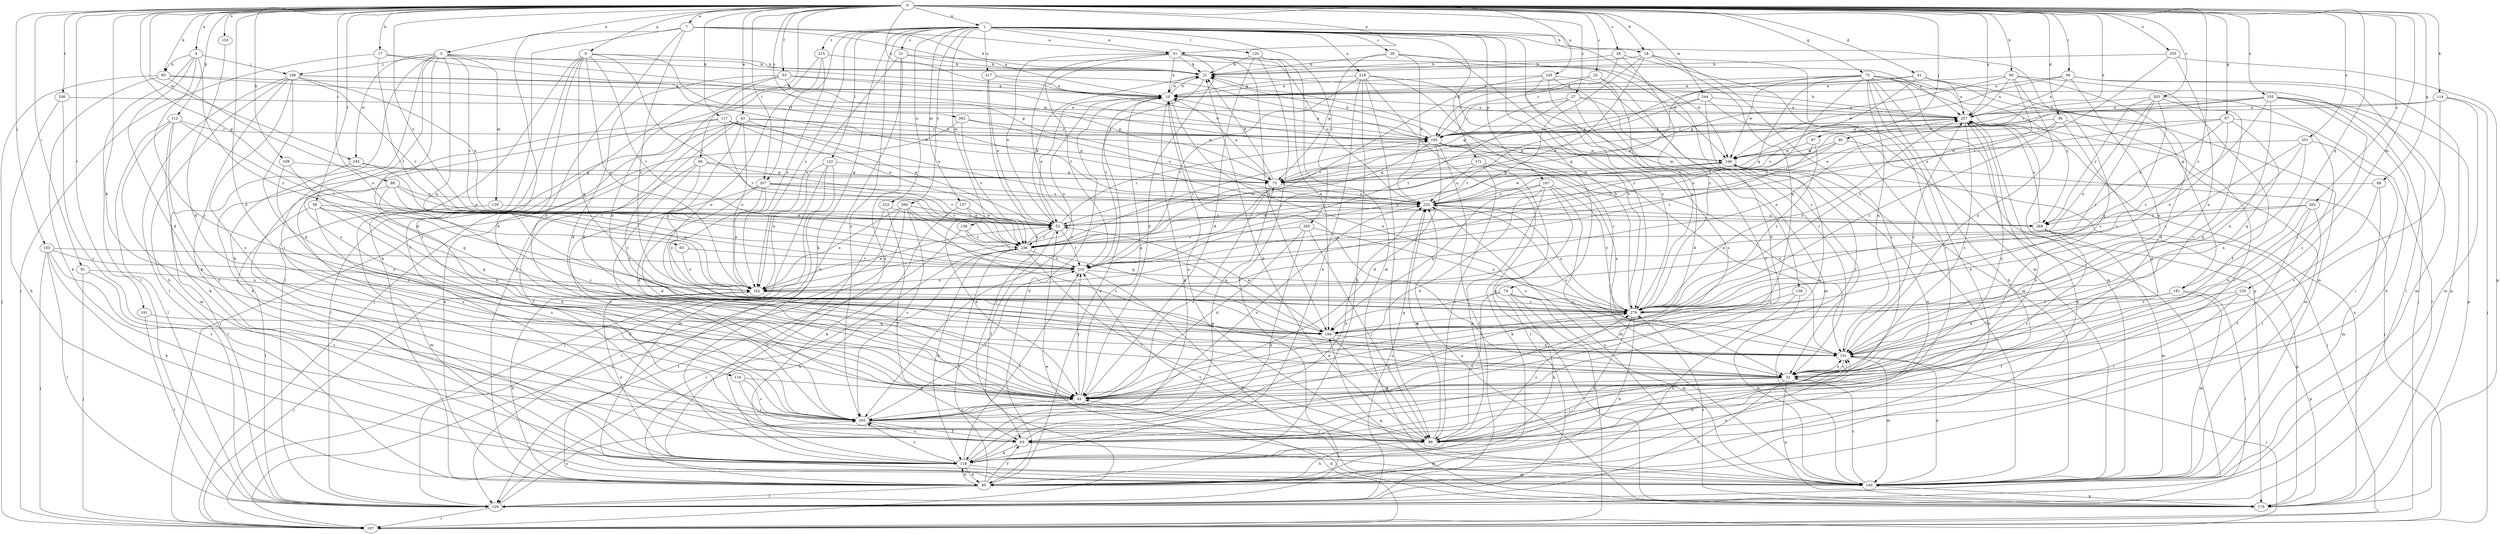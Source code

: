strict digraph  {
0;
1;
3;
4;
7;
9;
10;
17;
18;
21;
23;
26;
27;
28;
31;
32;
36;
41;
42;
43;
46;
51;
52;
53;
58;
60;
63;
65;
67;
68;
73;
74;
75;
80;
83;
85;
88;
91;
94;
96;
97;
103;
106;
107;
109;
112;
114;
116;
117;
118;
120;
122;
129;
135;
136;
137;
138;
139;
140;
145;
151;
153;
155;
162;
167;
171;
173;
181;
184;
191;
195;
201;
202;
203;
205;
206;
207;
215;
216;
217;
218;
223;
225;
236;
244;
245;
246;
255;
257;
262;
265;
266;
268;
279;
0 -> 1  [label=a];
0 -> 3  [label=a];
0 -> 4  [label=a];
0 -> 7  [label=a];
0 -> 9  [label=a];
0 -> 10  [label=a];
0 -> 17  [label=b];
0 -> 18  [label=b];
0 -> 23  [label=c];
0 -> 26  [label=c];
0 -> 27  [label=c];
0 -> 36  [label=d];
0 -> 41  [label=d];
0 -> 42  [label=d];
0 -> 43  [label=e];
0 -> 46  [label=e];
0 -> 51  [label=e];
0 -> 53  [label=f];
0 -> 58  [label=f];
0 -> 60  [label=f];
0 -> 65  [label=g];
0 -> 67  [label=g];
0 -> 68  [label=g];
0 -> 73  [label=g];
0 -> 80  [label=h];
0 -> 83  [label=h];
0 -> 88  [label=i];
0 -> 91  [label=i];
0 -> 94  [label=i];
0 -> 97  [label=j];
0 -> 103  [label=j];
0 -> 109  [label=k];
0 -> 112  [label=k];
0 -> 114  [label=k];
0 -> 116  [label=k];
0 -> 117  [label=k];
0 -> 135  [label=m];
0 -> 145  [label=n];
0 -> 153  [label=o];
0 -> 155  [label=o];
0 -> 181  [label=q];
0 -> 191  [label=r];
0 -> 201  [label=s];
0 -> 202  [label=s];
0 -> 203  [label=s];
0 -> 206  [label=t];
0 -> 207  [label=t];
0 -> 236  [label=v];
0 -> 244  [label=w];
0 -> 245  [label=w];
0 -> 255  [label=x];
0 -> 257  [label=x];
0 -> 262  [label=y];
0 -> 279  [label=z];
1 -> 18  [label=b];
1 -> 28  [label=c];
1 -> 31  [label=c];
1 -> 32  [label=c];
1 -> 51  [label=e];
1 -> 74  [label=g];
1 -> 118  [label=k];
1 -> 120  [label=l];
1 -> 122  [label=l];
1 -> 136  [label=m];
1 -> 137  [label=m];
1 -> 138  [label=m];
1 -> 162  [label=o];
1 -> 167  [label=p];
1 -> 171  [label=p];
1 -> 181  [label=q];
1 -> 205  [label=s];
1 -> 207  [label=t];
1 -> 215  [label=t];
1 -> 217  [label=u];
1 -> 218  [label=u];
1 -> 223  [label=u];
1 -> 265  [label=y];
1 -> 266  [label=y];
3 -> 42  [label=d];
3 -> 96  [label=i];
3 -> 106  [label=j];
3 -> 118  [label=k];
3 -> 139  [label=m];
3 -> 184  [label=q];
3 -> 195  [label=r];
3 -> 205  [label=s];
3 -> 236  [label=v];
3 -> 245  [label=w];
3 -> 246  [label=w];
4 -> 32  [label=c];
4 -> 42  [label=d];
4 -> 83  [label=h];
4 -> 106  [label=j];
4 -> 129  [label=l];
4 -> 279  [label=z];
7 -> 10  [label=a];
7 -> 21  [label=b];
7 -> 42  [label=d];
7 -> 51  [label=e];
7 -> 63  [label=f];
7 -> 85  [label=h];
7 -> 279  [label=z];
9 -> 21  [label=b];
9 -> 42  [label=d];
9 -> 63  [label=f];
9 -> 129  [label=l];
9 -> 162  [label=o];
9 -> 184  [label=q];
9 -> 216  [label=t];
9 -> 225  [label=u];
9 -> 236  [label=v];
10 -> 21  [label=b];
10 -> 52  [label=e];
10 -> 85  [label=h];
10 -> 118  [label=k];
10 -> 151  [label=n];
10 -> 162  [label=o];
10 -> 257  [label=x];
17 -> 21  [label=b];
17 -> 75  [label=g];
17 -> 107  [label=j];
17 -> 216  [label=t];
18 -> 21  [label=b];
18 -> 96  [label=i];
18 -> 184  [label=q];
18 -> 205  [label=s];
18 -> 225  [label=u];
18 -> 236  [label=v];
21 -> 10  [label=a];
21 -> 216  [label=t];
23 -> 10  [label=a];
23 -> 42  [label=d];
23 -> 195  [label=r];
23 -> 279  [label=z];
26 -> 21  [label=b];
26 -> 140  [label=m];
26 -> 195  [label=r];
26 -> 279  [label=z];
27 -> 42  [label=d];
27 -> 75  [label=g];
27 -> 140  [label=m];
27 -> 195  [label=r];
27 -> 216  [label=t];
27 -> 257  [label=x];
28 -> 21  [label=b];
28 -> 75  [label=g];
28 -> 225  [label=u];
28 -> 246  [label=w];
28 -> 279  [label=z];
31 -> 21  [label=b];
31 -> 85  [label=h];
31 -> 118  [label=k];
31 -> 162  [label=o];
31 -> 257  [label=x];
32 -> 10  [label=a];
32 -> 42  [label=d];
32 -> 96  [label=i];
32 -> 129  [label=l];
32 -> 151  [label=n];
32 -> 173  [label=p];
36 -> 42  [label=d];
36 -> 96  [label=i];
36 -> 162  [label=o];
36 -> 195  [label=r];
36 -> 279  [label=z];
41 -> 10  [label=a];
41 -> 32  [label=c];
41 -> 75  [label=g];
41 -> 140  [label=m];
41 -> 236  [label=v];
41 -> 257  [label=x];
42 -> 10  [label=a];
42 -> 205  [label=s];
42 -> 216  [label=t];
42 -> 246  [label=w];
42 -> 257  [label=x];
43 -> 32  [label=c];
43 -> 52  [label=e];
43 -> 85  [label=h];
43 -> 129  [label=l];
43 -> 151  [label=n];
43 -> 162  [label=o];
43 -> 195  [label=r];
43 -> 246  [label=w];
43 -> 279  [label=z];
46 -> 75  [label=g];
46 -> 107  [label=j];
46 -> 225  [label=u];
46 -> 246  [label=w];
51 -> 10  [label=a];
51 -> 21  [label=b];
51 -> 42  [label=d];
51 -> 52  [label=e];
51 -> 184  [label=q];
51 -> 205  [label=s];
51 -> 216  [label=t];
51 -> 225  [label=u];
51 -> 246  [label=w];
52 -> 21  [label=b];
52 -> 63  [label=f];
52 -> 195  [label=r];
52 -> 216  [label=t];
52 -> 236  [label=v];
52 -> 257  [label=x];
53 -> 10  [label=a];
53 -> 42  [label=d];
53 -> 75  [label=g];
53 -> 107  [label=j];
53 -> 151  [label=n];
53 -> 246  [label=w];
58 -> 42  [label=d];
58 -> 52  [label=e];
58 -> 129  [label=l];
58 -> 151  [label=n];
58 -> 184  [label=q];
58 -> 205  [label=s];
60 -> 42  [label=d];
60 -> 63  [label=f];
60 -> 75  [label=g];
60 -> 96  [label=i];
60 -> 236  [label=v];
63 -> 118  [label=k];
63 -> 140  [label=m];
63 -> 205  [label=s];
63 -> 225  [label=u];
63 -> 257  [label=x];
65 -> 162  [label=o];
65 -> 216  [label=t];
67 -> 32  [label=c];
67 -> 162  [label=o];
67 -> 184  [label=q];
67 -> 195  [label=r];
67 -> 225  [label=u];
67 -> 268  [label=y];
68 -> 32  [label=c];
68 -> 140  [label=m];
68 -> 225  [label=u];
73 -> 10  [label=a];
73 -> 52  [label=e];
73 -> 85  [label=h];
73 -> 107  [label=j];
73 -> 118  [label=k];
73 -> 129  [label=l];
73 -> 140  [label=m];
73 -> 151  [label=n];
73 -> 162  [label=o];
73 -> 173  [label=p];
73 -> 216  [label=t];
73 -> 246  [label=w];
73 -> 268  [label=y];
74 -> 96  [label=i];
74 -> 107  [label=j];
74 -> 118  [label=k];
74 -> 140  [label=m];
74 -> 184  [label=q];
74 -> 279  [label=z];
75 -> 10  [label=a];
75 -> 21  [label=b];
75 -> 205  [label=s];
75 -> 225  [label=u];
75 -> 246  [label=w];
80 -> 10  [label=a];
80 -> 42  [label=d];
80 -> 63  [label=f];
80 -> 75  [label=g];
80 -> 151  [label=n];
80 -> 257  [label=x];
80 -> 279  [label=z];
83 -> 10  [label=a];
83 -> 107  [label=j];
83 -> 118  [label=k];
83 -> 162  [label=o];
83 -> 195  [label=r];
85 -> 10  [label=a];
85 -> 63  [label=f];
85 -> 118  [label=k];
85 -> 129  [label=l];
85 -> 151  [label=n];
85 -> 236  [label=v];
85 -> 257  [label=x];
88 -> 32  [label=c];
88 -> 52  [label=e];
88 -> 162  [label=o];
88 -> 205  [label=s];
88 -> 225  [label=u];
91 -> 107  [label=j];
91 -> 162  [label=o];
91 -> 205  [label=s];
94 -> 10  [label=a];
94 -> 129  [label=l];
94 -> 151  [label=n];
94 -> 173  [label=p];
94 -> 246  [label=w];
94 -> 257  [label=x];
96 -> 10  [label=a];
96 -> 21  [label=b];
96 -> 85  [label=h];
96 -> 225  [label=u];
96 -> 246  [label=w];
96 -> 279  [label=z];
97 -> 216  [label=t];
97 -> 246  [label=w];
97 -> 279  [label=z];
103 -> 107  [label=j];
103 -> 118  [label=k];
103 -> 129  [label=l];
103 -> 162  [label=o];
103 -> 205  [label=s];
103 -> 216  [label=t];
106 -> 10  [label=a];
106 -> 42  [label=d];
106 -> 52  [label=e];
106 -> 85  [label=h];
106 -> 118  [label=k];
106 -> 129  [label=l];
106 -> 205  [label=s];
106 -> 225  [label=u];
106 -> 236  [label=v];
107 -> 42  [label=d];
109 -> 42  [label=d];
109 -> 75  [label=g];
109 -> 184  [label=q];
112 -> 63  [label=f];
112 -> 118  [label=k];
112 -> 129  [label=l];
112 -> 140  [label=m];
112 -> 195  [label=r];
112 -> 216  [label=t];
114 -> 32  [label=c];
114 -> 107  [label=j];
114 -> 140  [label=m];
114 -> 246  [label=w];
114 -> 257  [label=x];
116 -> 42  [label=d];
116 -> 96  [label=i];
116 -> 205  [label=s];
117 -> 52  [label=e];
117 -> 75  [label=g];
117 -> 96  [label=i];
117 -> 118  [label=k];
117 -> 195  [label=r];
117 -> 225  [label=u];
117 -> 236  [label=v];
118 -> 75  [label=g];
118 -> 85  [label=h];
118 -> 140  [label=m];
118 -> 151  [label=n];
118 -> 162  [label=o];
118 -> 205  [label=s];
118 -> 216  [label=t];
120 -> 21  [label=b];
120 -> 42  [label=d];
120 -> 129  [label=l];
120 -> 140  [label=m];
120 -> 184  [label=q];
122 -> 75  [label=g];
122 -> 107  [label=j];
122 -> 129  [label=l];
122 -> 140  [label=m];
122 -> 162  [label=o];
129 -> 107  [label=j];
129 -> 205  [label=s];
129 -> 225  [label=u];
135 -> 63  [label=f];
135 -> 96  [label=i];
135 -> 173  [label=p];
135 -> 279  [label=z];
136 -> 129  [label=l];
136 -> 184  [label=q];
136 -> 236  [label=v];
137 -> 42  [label=d];
137 -> 52  [label=e];
137 -> 118  [label=k];
138 -> 85  [label=h];
138 -> 140  [label=m];
138 -> 279  [label=z];
139 -> 140  [label=m];
139 -> 268  [label=y];
140 -> 32  [label=c];
140 -> 151  [label=n];
140 -> 173  [label=p];
140 -> 216  [label=t];
140 -> 225  [label=u];
145 -> 10  [label=a];
145 -> 32  [label=c];
145 -> 63  [label=f];
145 -> 205  [label=s];
145 -> 216  [label=t];
145 -> 279  [label=z];
151 -> 32  [label=c];
151 -> 107  [label=j];
151 -> 140  [label=m];
151 -> 225  [label=u];
151 -> 257  [label=x];
153 -> 42  [label=d];
155 -> 32  [label=c];
155 -> 52  [label=e];
155 -> 85  [label=h];
155 -> 140  [label=m];
155 -> 151  [label=n];
155 -> 173  [label=p];
155 -> 195  [label=r];
155 -> 257  [label=x];
155 -> 279  [label=z];
162 -> 52  [label=e];
162 -> 85  [label=h];
162 -> 107  [label=j];
162 -> 279  [label=z];
167 -> 42  [label=d];
167 -> 85  [label=h];
167 -> 118  [label=k];
167 -> 140  [label=m];
167 -> 184  [label=q];
167 -> 225  [label=u];
167 -> 279  [label=z];
171 -> 75  [label=g];
171 -> 96  [label=i];
171 -> 129  [label=l];
171 -> 151  [label=n];
171 -> 225  [label=u];
173 -> 52  [label=e];
173 -> 184  [label=q];
173 -> 225  [label=u];
173 -> 257  [label=x];
173 -> 279  [label=z];
181 -> 129  [label=l];
181 -> 140  [label=m];
181 -> 151  [label=n];
181 -> 279  [label=z];
184 -> 52  [label=e];
184 -> 96  [label=i];
184 -> 151  [label=n];
191 -> 129  [label=l];
191 -> 184  [label=q];
195 -> 10  [label=a];
195 -> 21  [label=b];
195 -> 32  [label=c];
195 -> 42  [label=d];
195 -> 129  [label=l];
195 -> 151  [label=n];
195 -> 236  [label=v];
195 -> 246  [label=w];
195 -> 257  [label=x];
201 -> 96  [label=i];
201 -> 151  [label=n];
201 -> 184  [label=q];
201 -> 246  [label=w];
201 -> 279  [label=z];
202 -> 63  [label=f];
202 -> 96  [label=i];
202 -> 151  [label=n];
202 -> 236  [label=v];
202 -> 268  [label=y];
203 -> 32  [label=c];
203 -> 129  [label=l];
203 -> 162  [label=o];
203 -> 184  [label=q];
203 -> 257  [label=x];
203 -> 268  [label=y];
203 -> 279  [label=z];
205 -> 63  [label=f];
205 -> 96  [label=i];
205 -> 216  [label=t];
205 -> 225  [label=u];
205 -> 279  [label=z];
206 -> 85  [label=h];
206 -> 205  [label=s];
206 -> 257  [label=x];
207 -> 42  [label=d];
207 -> 162  [label=o];
207 -> 205  [label=s];
207 -> 225  [label=u];
207 -> 236  [label=v];
207 -> 268  [label=y];
207 -> 279  [label=z];
215 -> 21  [label=b];
215 -> 85  [label=h];
215 -> 151  [label=n];
215 -> 162  [label=o];
216 -> 162  [label=o];
216 -> 173  [label=p];
216 -> 279  [label=z];
217 -> 10  [label=a];
217 -> 52  [label=e];
217 -> 107  [label=j];
217 -> 195  [label=r];
218 -> 10  [label=a];
218 -> 32  [label=c];
218 -> 85  [label=h];
218 -> 96  [label=i];
218 -> 118  [label=k];
218 -> 173  [label=p];
218 -> 216  [label=t];
218 -> 279  [label=z];
223 -> 52  [label=e];
223 -> 63  [label=f];
223 -> 140  [label=m];
225 -> 52  [label=e];
225 -> 246  [label=w];
225 -> 268  [label=y];
236 -> 52  [label=e];
236 -> 85  [label=h];
236 -> 96  [label=i];
236 -> 118  [label=k];
236 -> 129  [label=l];
236 -> 195  [label=r];
236 -> 216  [label=t];
244 -> 63  [label=f];
244 -> 140  [label=m];
244 -> 195  [label=r];
244 -> 216  [label=t];
244 -> 257  [label=x];
245 -> 75  [label=g];
245 -> 129  [label=l];
245 -> 216  [label=t];
246 -> 75  [label=g];
246 -> 107  [label=j];
246 -> 140  [label=m];
255 -> 21  [label=b];
255 -> 151  [label=n];
255 -> 173  [label=p];
255 -> 236  [label=v];
257 -> 21  [label=b];
257 -> 32  [label=c];
257 -> 75  [label=g];
257 -> 140  [label=m];
257 -> 195  [label=r];
262 -> 107  [label=j];
262 -> 195  [label=r];
262 -> 225  [label=u];
262 -> 236  [label=v];
265 -> 42  [label=d];
265 -> 96  [label=i];
265 -> 118  [label=k];
265 -> 236  [label=v];
265 -> 279  [label=z];
266 -> 32  [label=c];
266 -> 52  [label=e];
266 -> 107  [label=j];
266 -> 129  [label=l];
266 -> 162  [label=o];
266 -> 184  [label=q];
266 -> 205  [label=s];
268 -> 140  [label=m];
268 -> 173  [label=p];
268 -> 205  [label=s];
268 -> 257  [label=x];
279 -> 21  [label=b];
279 -> 42  [label=d];
279 -> 85  [label=h];
279 -> 118  [label=k];
279 -> 184  [label=q];
279 -> 225  [label=u];
279 -> 257  [label=x];
}
